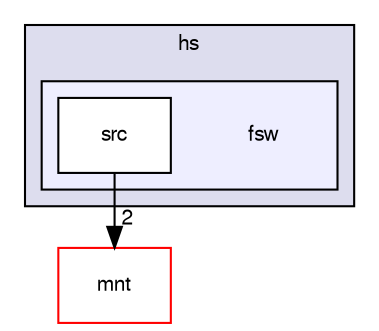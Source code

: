 digraph G {
  compound=true
  node [ fontsize="10", fontname="FreeSans"];
  edge [ labelfontsize="10", labelfontname="FreeSans"];
  subgraph clusterdir_a3c62c5b7f981ac5fe188d51bd6fdc5c {
    graph [ bgcolor="#ddddee", pencolor="black", label="hs" fontname="FreeSans", fontsize="10", URL="dir_a3c62c5b7f981ac5fe188d51bd6fdc5c.html"]
  subgraph clusterdir_4ee682fd7d8306eda2b170eafeabca54 {
    graph [ bgcolor="#eeeeff", pencolor="black", label="" URL="dir_4ee682fd7d8306eda2b170eafeabca54.html"];
    dir_4ee682fd7d8306eda2b170eafeabca54 [shape=plaintext label="fsw"];
    dir_ce55c1939d130f0205cc8621ed36e403 [shape=box label="src" color="black" fillcolor="white" style="filled" URL="dir_ce55c1939d130f0205cc8621ed36e403.html"];
  }
  }
  dir_b8d1739202f65d59e58cdec119e32197 [shape=box label="mnt" fillcolor="white" style="filled" color="red" URL="dir_b8d1739202f65d59e58cdec119e32197.html"];
  dir_ce55c1939d130f0205cc8621ed36e403->dir_b8d1739202f65d59e58cdec119e32197 [headlabel="2", labeldistance=1.5 headhref="dir_000002_000003.html"];
}
